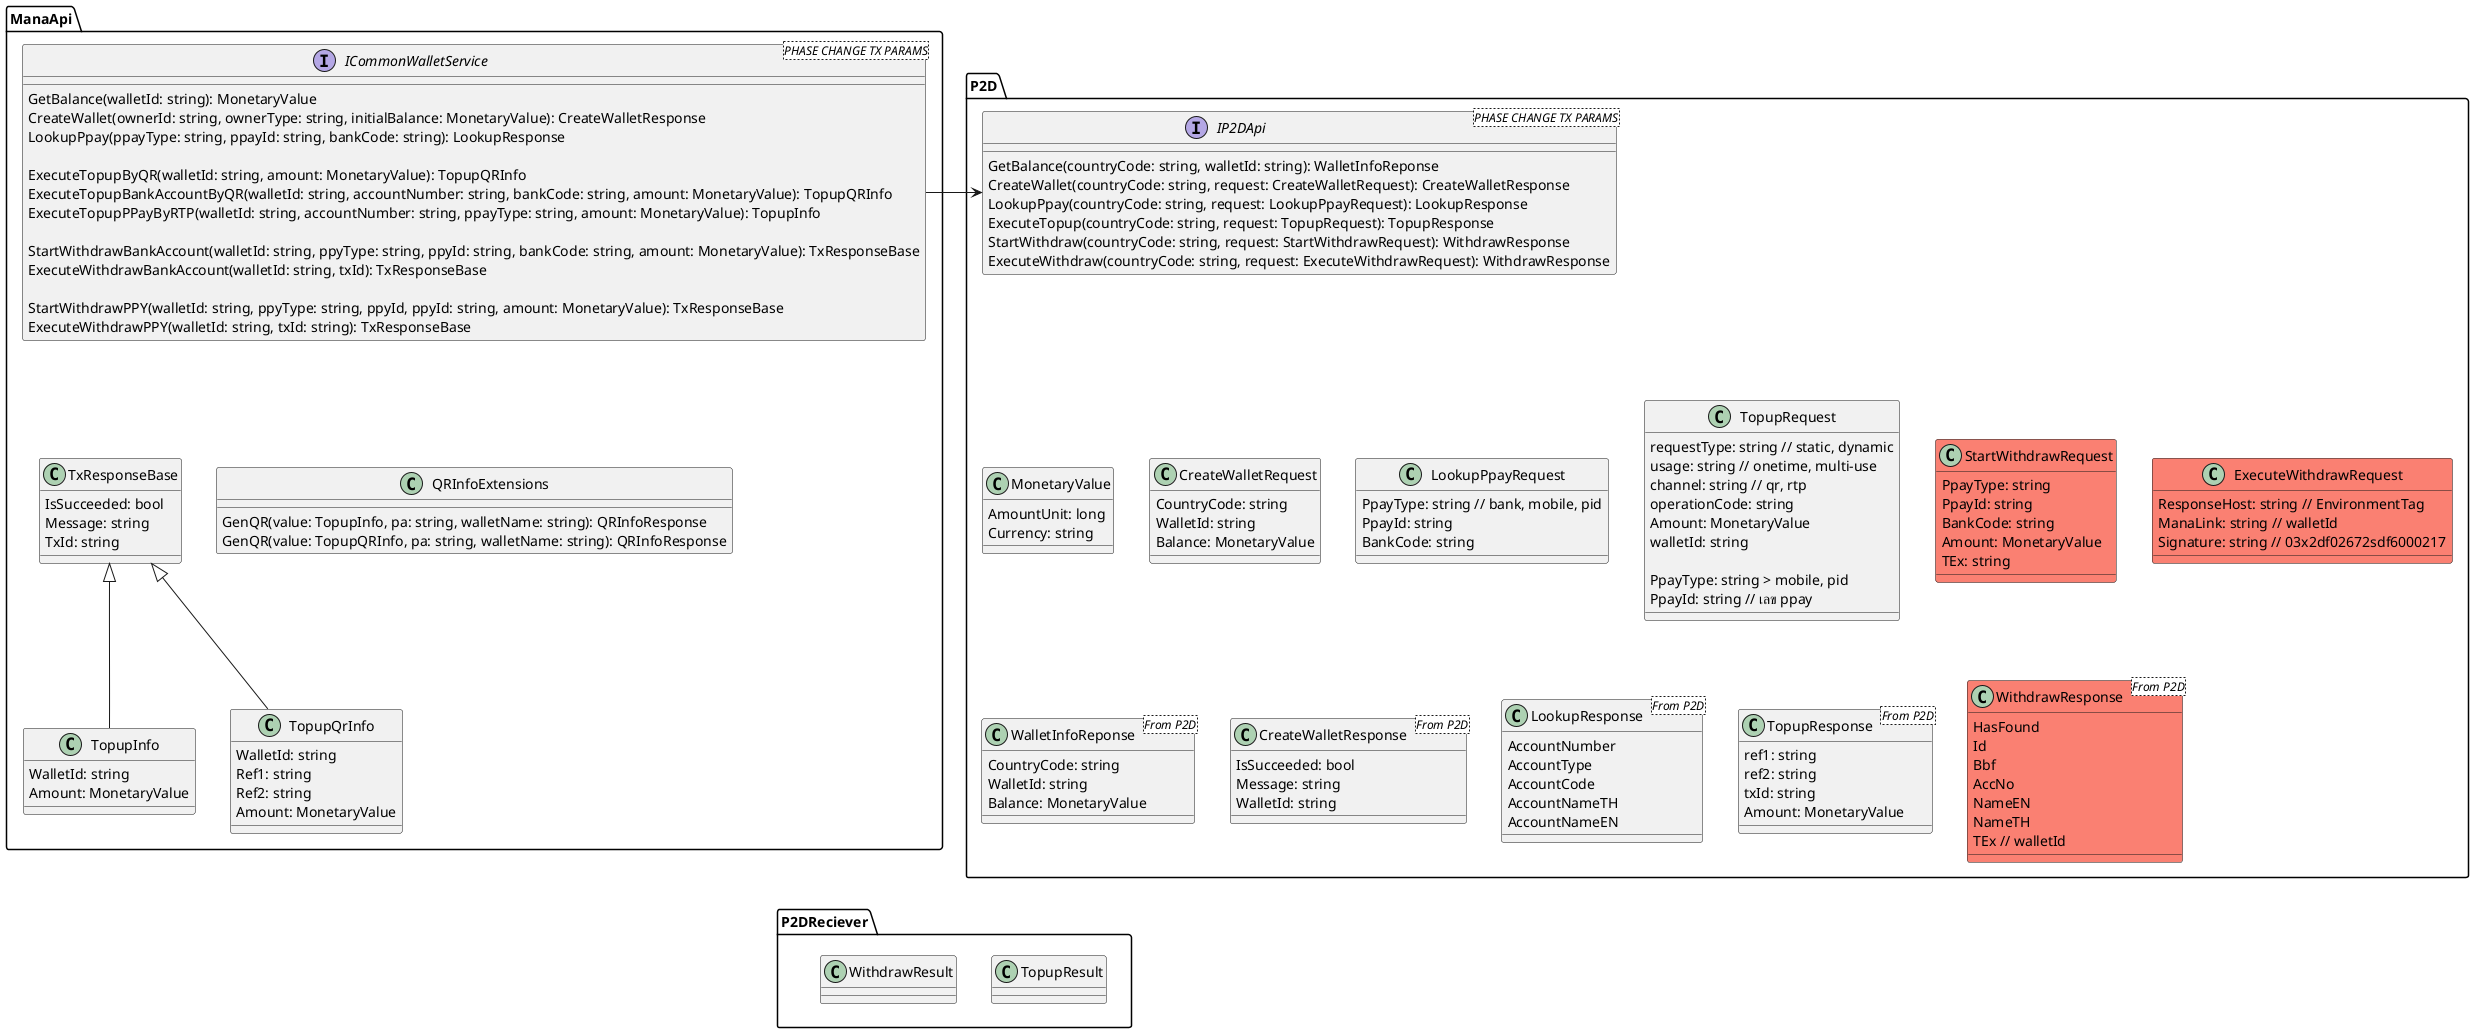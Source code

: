 @startuml financial-interface-tx-params-2

package ManaApi {

    interface ICommonWalletService <PHASE CHANGE TX PARAMS> {
        GetBalance(walletId: string): MonetaryValue
        CreateWallet(ownerId: string, ownerType: string, initialBalance: MonetaryValue): CreateWalletResponse
        LookupPpay(ppayType: string, ppayId: string, bankCode: string): LookupResponse

        ExecuteTopupByQR(walletId: string, amount: MonetaryValue): TopupQRInfo
        ExecuteTopupBankAccountByQR(walletId: string, accountNumber: string, bankCode: string, amount: MonetaryValue): TopupQRInfo
        ExecuteTopupPPayByRTP(walletId: string, accountNumber: string, ppayType: string, amount: MonetaryValue): TopupInfo

        StartWithdrawBankAccount(walletId: string, ppyType: string, ppyId: string, bankCode: string, amount: MonetaryValue): TxResponseBase
        ExecuteWithdrawBankAccount(walletId: string, txId): TxResponseBase

        StartWithdrawPPY(walletId: string, ppyType: string, ppyId, ppyId: string, amount: MonetaryValue): TxResponseBase
        ExecuteWithdrawPPY(walletId: string, txId: string): TxResponseBase
    }

    class TxResponseBase {
        IsSucceeded: bool
        Message: string
        TxId: string
    }
    ICommonWalletService .[hidden].> TxResponseBase

    class TopupInfo extends TxResponseBase {
        WalletId: string
        Amount: MonetaryValue
    }

    class TopupQrInfo extends TxResponseBase {
        WalletId: string
        Ref1: string
        Ref2: string
        Amount: MonetaryValue
    }

    class QRInfoExtensions {
        GenQR(value: TopupInfo, pa: string, walletName: string): QRInfoResponse
        GenQR(value: TopupQRInfo, pa: string, walletName: string): QRInfoResponse
    }
    ICommonWalletService .[hidden].> QRInfoExtensions
}

package P2D {

    interface IP2DApi <PHASE CHANGE TX PARAMS> {
        GetBalance(countryCode: string, walletId: string): WalletInfoReponse
        CreateWallet(countryCode: string, request: CreateWalletRequest): CreateWalletResponse
        LookupPpay(countryCode: string, request: LookupPpayRequest): LookupResponse
        ExecuteTopup(countryCode: string, request: TopupRequest): TopupResponse
        StartWithdraw(countryCode: string, request: StartWithdrawRequest): WithdrawResponse
        ExecuteWithdraw(countryCode: string, request: ExecuteWithdrawRequest): WithdrawResponse
    }
    ICommonWalletService -r-> IP2DApi

    class MonetaryValue {
        AmountUnit: long
        Currency: string
    }
    IP2DApi .[hidden].> MonetaryValue

    class WalletInfoReponse<From P2D> {
        CountryCode: string
        WalletId: string
        Balance: MonetaryValue
    }
    MonetaryValue .[hidden].> WalletInfoReponse

    class CreateWalletRequest {
        CountryCode: string
        WalletId: string
        Balance: MonetaryValue
    }
    MonetaryValue .[hidden]r.> CreateWalletRequest

    class CreateWalletResponse<From P2D> {
        IsSucceeded: bool
        Message: string
        WalletId: string
    }
    CreateWalletRequest .[hidden].> CreateWalletResponse

    class LookupPpayRequest {
        PpayType: string // bank, mobile, pid
        PpayId: string
        BankCode: string
    }
    CreateWalletRequest .[hidden]r.> LookupPpayRequest

    class LookupResponse<From P2D> {
        AccountNumber
        AccountType
        AccountCode
        AccountNameTH
        AccountNameEN
    }
    LookupPpayRequest .[hidden].> LookupResponse

    class TopupRequest {
        requestType: string // static, dynamic
        usage: string // onetime, multi-use
        channel: string // qr, rtp
        operationCode: string
        Amount: MonetaryValue
        walletId: string

        PpayType: string > mobile, pid
        PpayId: string // เลข ppay
    }
    LookupPpayRequest .[hidden]r.> TopupRequest

    class TopupResponse<From P2D> {
        ref1: string
        ref2: string
        txId: string
        Amount: MonetaryValue
    }
    TopupRequest .[hidden].> TopupResponse

    class StartWithdrawRequest #Salmon {
        PpayType: string
        PpayId: string
        BankCode: string
        Amount: MonetaryValue
        TEx: string
    }
    TopupRequest .[hidden]r.> StartWithdrawRequest

    class WithdrawResponse<From P2D> #Salmon {
        HasFound
        Id
        Bbf
        AccNo
        NameEN
        NameTH
        TEx // walletId
    }
    StartWithdrawRequest .[hidden].> WithdrawResponse

    class ExecuteWithdrawRequest #Salmon {
        ResponseHost: string // EnvironmentTag
        ManaLink: string // walletId
        Signature: string // 03x2df02672sdf6000217
    }
    StartWithdrawRequest .[hidden]r.> ExecuteWithdrawRequest

}

package P2DReciever {
    class TopupResult { }
    class WithdrawResult { }
}
ICommonWalletService -[hidden]d--- P2DReciever

@enduml
